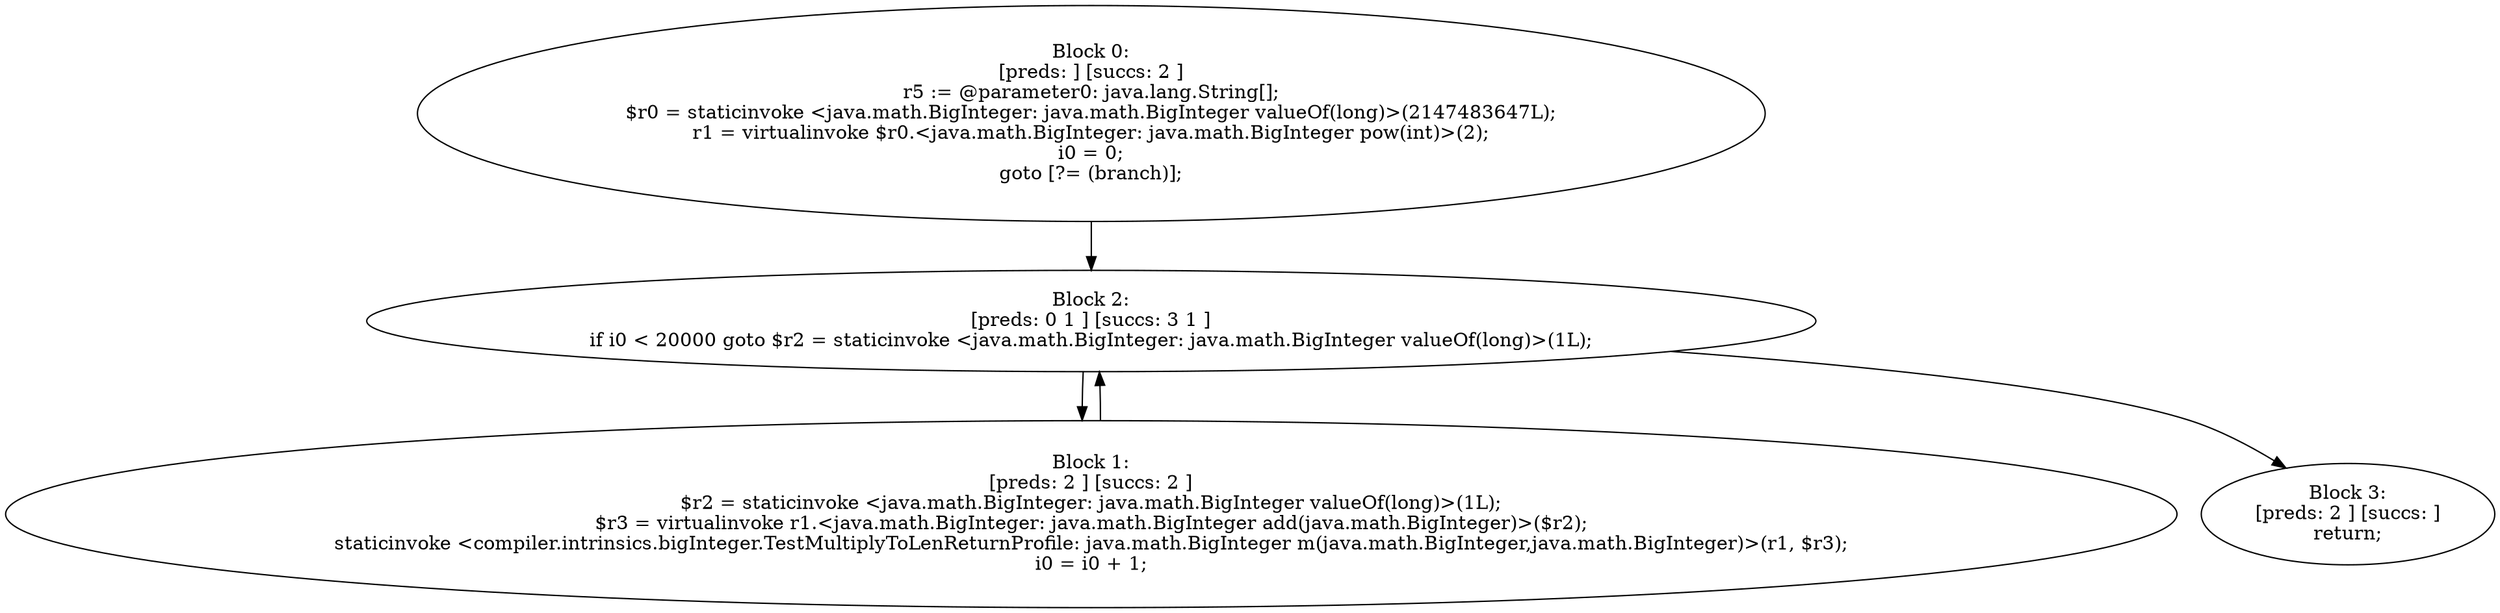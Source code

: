 digraph "unitGraph" {
    "Block 0:
[preds: ] [succs: 2 ]
r5 := @parameter0: java.lang.String[];
$r0 = staticinvoke <java.math.BigInteger: java.math.BigInteger valueOf(long)>(2147483647L);
r1 = virtualinvoke $r0.<java.math.BigInteger: java.math.BigInteger pow(int)>(2);
i0 = 0;
goto [?= (branch)];
"
    "Block 1:
[preds: 2 ] [succs: 2 ]
$r2 = staticinvoke <java.math.BigInteger: java.math.BigInteger valueOf(long)>(1L);
$r3 = virtualinvoke r1.<java.math.BigInteger: java.math.BigInteger add(java.math.BigInteger)>($r2);
staticinvoke <compiler.intrinsics.bigInteger.TestMultiplyToLenReturnProfile: java.math.BigInteger m(java.math.BigInteger,java.math.BigInteger)>(r1, $r3);
i0 = i0 + 1;
"
    "Block 2:
[preds: 0 1 ] [succs: 3 1 ]
if i0 < 20000 goto $r2 = staticinvoke <java.math.BigInteger: java.math.BigInteger valueOf(long)>(1L);
"
    "Block 3:
[preds: 2 ] [succs: ]
return;
"
    "Block 0:
[preds: ] [succs: 2 ]
r5 := @parameter0: java.lang.String[];
$r0 = staticinvoke <java.math.BigInteger: java.math.BigInteger valueOf(long)>(2147483647L);
r1 = virtualinvoke $r0.<java.math.BigInteger: java.math.BigInteger pow(int)>(2);
i0 = 0;
goto [?= (branch)];
"->"Block 2:
[preds: 0 1 ] [succs: 3 1 ]
if i0 < 20000 goto $r2 = staticinvoke <java.math.BigInteger: java.math.BigInteger valueOf(long)>(1L);
";
    "Block 1:
[preds: 2 ] [succs: 2 ]
$r2 = staticinvoke <java.math.BigInteger: java.math.BigInteger valueOf(long)>(1L);
$r3 = virtualinvoke r1.<java.math.BigInteger: java.math.BigInteger add(java.math.BigInteger)>($r2);
staticinvoke <compiler.intrinsics.bigInteger.TestMultiplyToLenReturnProfile: java.math.BigInteger m(java.math.BigInteger,java.math.BigInteger)>(r1, $r3);
i0 = i0 + 1;
"->"Block 2:
[preds: 0 1 ] [succs: 3 1 ]
if i0 < 20000 goto $r2 = staticinvoke <java.math.BigInteger: java.math.BigInteger valueOf(long)>(1L);
";
    "Block 2:
[preds: 0 1 ] [succs: 3 1 ]
if i0 < 20000 goto $r2 = staticinvoke <java.math.BigInteger: java.math.BigInteger valueOf(long)>(1L);
"->"Block 3:
[preds: 2 ] [succs: ]
return;
";
    "Block 2:
[preds: 0 1 ] [succs: 3 1 ]
if i0 < 20000 goto $r2 = staticinvoke <java.math.BigInteger: java.math.BigInteger valueOf(long)>(1L);
"->"Block 1:
[preds: 2 ] [succs: 2 ]
$r2 = staticinvoke <java.math.BigInteger: java.math.BigInteger valueOf(long)>(1L);
$r3 = virtualinvoke r1.<java.math.BigInteger: java.math.BigInteger add(java.math.BigInteger)>($r2);
staticinvoke <compiler.intrinsics.bigInteger.TestMultiplyToLenReturnProfile: java.math.BigInteger m(java.math.BigInteger,java.math.BigInteger)>(r1, $r3);
i0 = i0 + 1;
";
}
